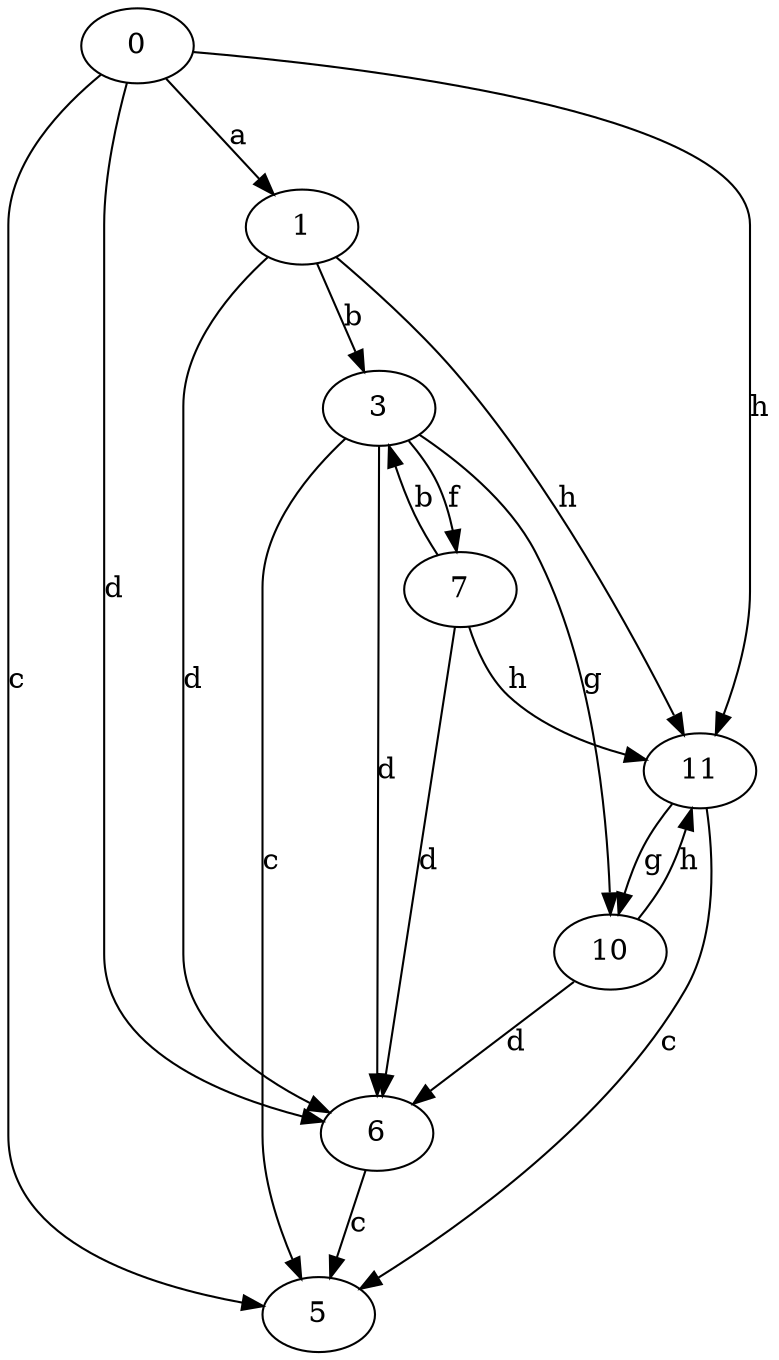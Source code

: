 strict digraph  {
0;
1;
3;
5;
6;
7;
10;
11;
0 -> 1  [label=a];
0 -> 5  [label=c];
0 -> 6  [label=d];
0 -> 11  [label=h];
1 -> 3  [label=b];
1 -> 6  [label=d];
1 -> 11  [label=h];
3 -> 5  [label=c];
3 -> 6  [label=d];
3 -> 7  [label=f];
3 -> 10  [label=g];
6 -> 5  [label=c];
7 -> 3  [label=b];
7 -> 6  [label=d];
7 -> 11  [label=h];
10 -> 6  [label=d];
10 -> 11  [label=h];
11 -> 5  [label=c];
11 -> 10  [label=g];
}
